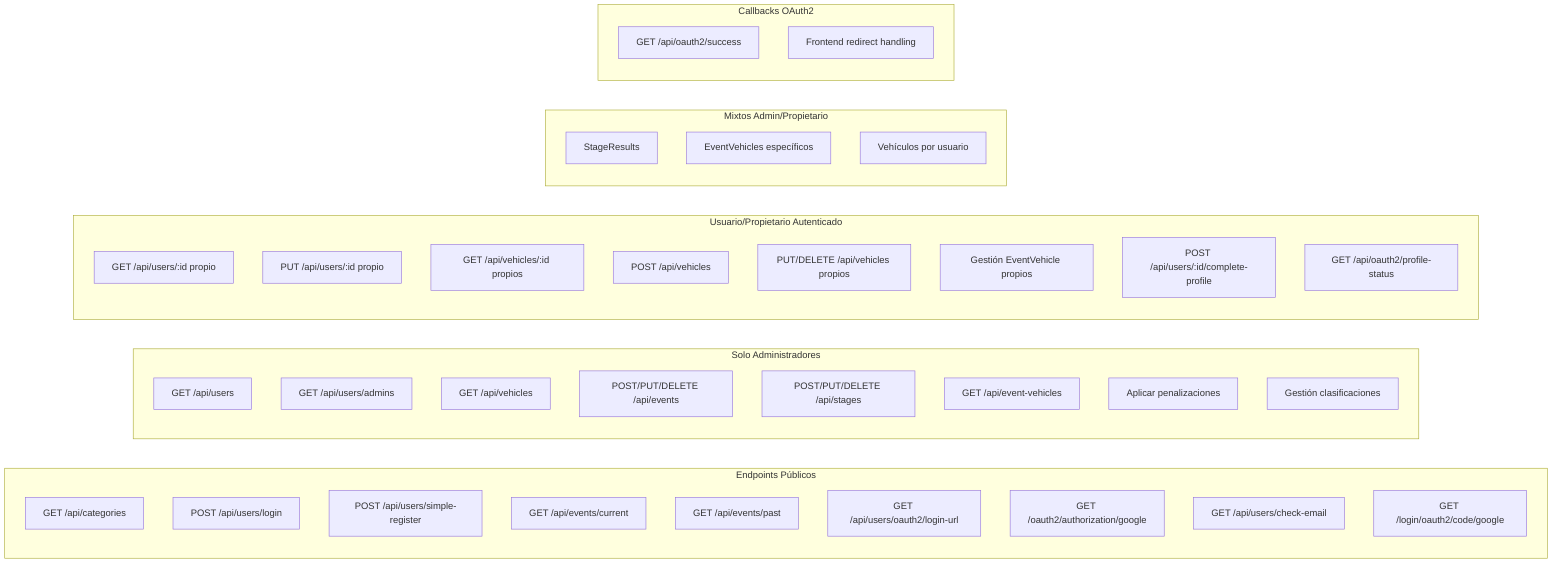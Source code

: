 graph LR
    subgraph "Endpoints Públicos"
        P1[GET /api/categories]
        P2[POST /api/users/login]
        P3[POST /api/users/simple-register]
        P4[GET /api/events/current]
        P5[GET /api/events/past]
        P6[GET /api/users/oauth2/login-url]
        P7[GET /oauth2/authorization/google]
        P8[GET /api/users/check-email]
        P9[GET /login/oauth2/code/google]
    end
    
    subgraph "Solo Administradores"
        A1[GET /api/users]
        A2[GET /api/users/admins]
        A3[GET /api/vehicles]
        A4[POST/PUT/DELETE /api/events]
        A5[POST/PUT/DELETE /api/stages]
        A6[GET /api/event-vehicles]
        A7[Aplicar penalizaciones]
        A8[Gestión clasificaciones]
    end
    
    subgraph "Usuario/Propietario Autenticado"
        U1[GET /api/users/:id propio]
        U2[PUT /api/users/:id propio]
        U3[GET /api/vehicles/:id propios]
        U4[POST /api/vehicles]
        U5[PUT/DELETE /api/vehicles propios]
        U6[Gestión EventVehicle propios]
        U7[POST /api/users/:id/complete-profile]
        U8[GET /api/oauth2/profile-status]
    end
    
    subgraph "Mixtos Admin/Propietario"
        M1[StageResults]
        M2[EventVehicles específicos]
        M3[Vehículos por usuario]
    end
    
    subgraph "Callbacks OAuth2"
        O1[GET /api/oauth2/success]
        O2[Frontend redirect handling]
    end